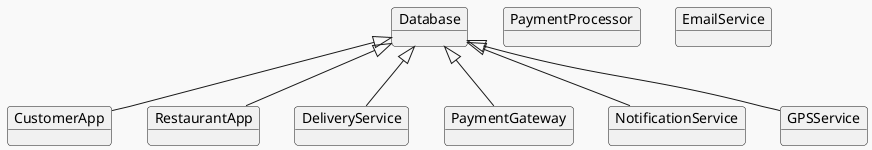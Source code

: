 @startuml
!theme mars
object "CustomerApp" as CA
object "RestaurantApp" as RA
object "DeliveryService" as DS
object "PaymentGateway" as PG
object "NotificationService" as NS
object "GPSService" as GPSS
object "PaymentProcessor" as PP
object "EmailService" as ES
object "Database" as DB

DB <|-- CA
DB <|-- RA
DB <|-- DS
DB <|-- PG
DB <|-- NS
DB <|-- GPSS

@enduml
